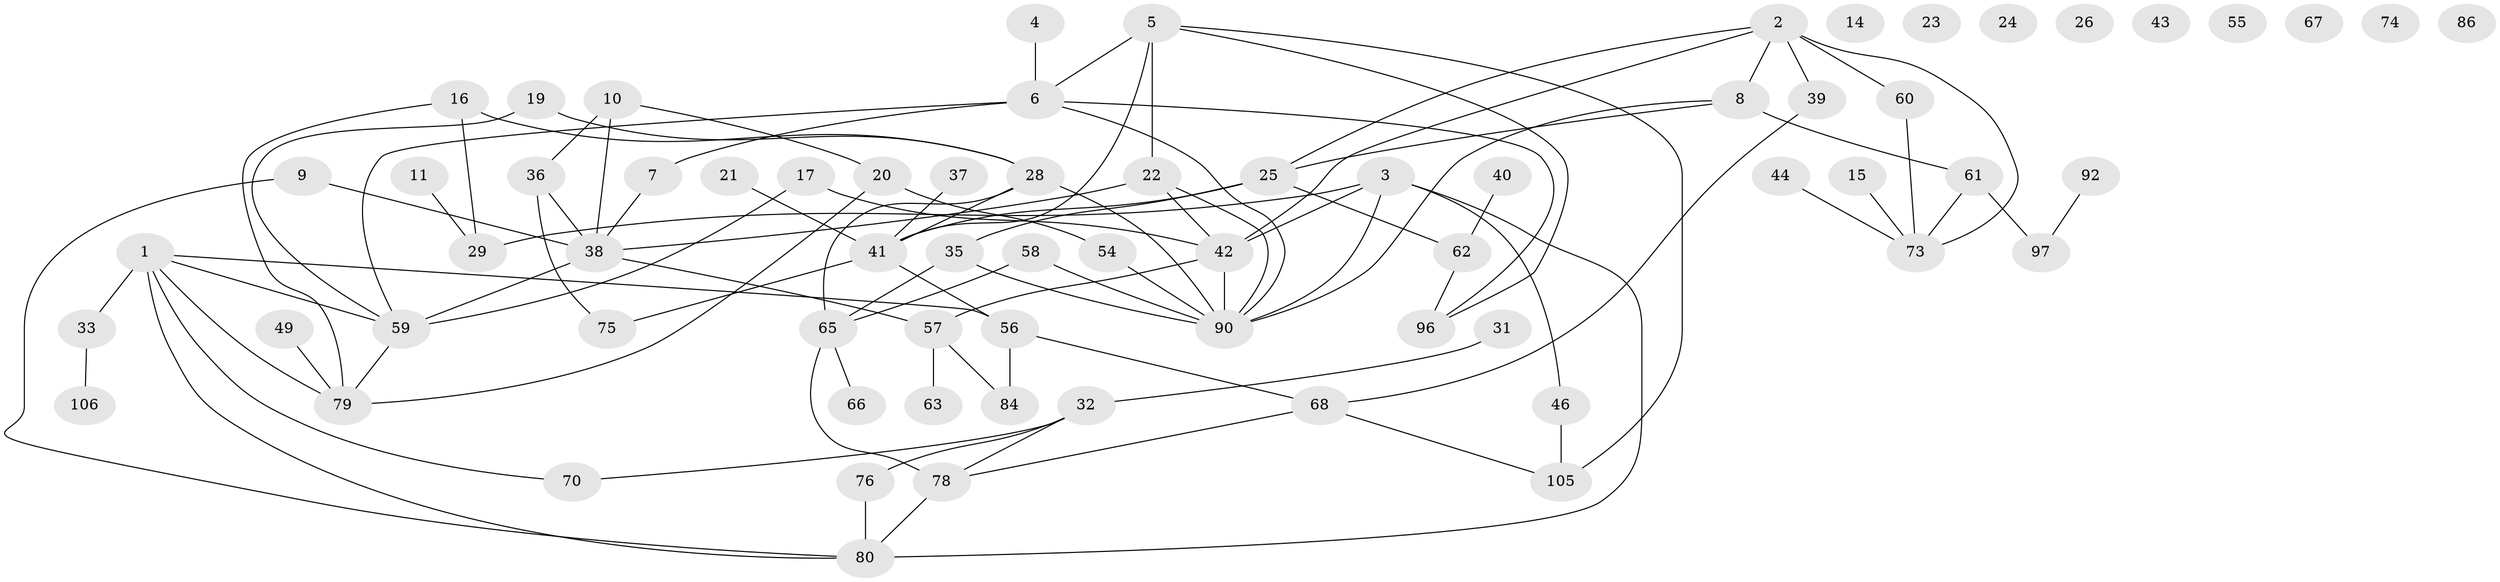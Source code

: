 // original degree distribution, {4: 0.1792452830188679, 7: 0.018867924528301886, 1: 0.18867924528301888, 5: 0.0660377358490566, 2: 0.2169811320754717, 3: 0.2358490566037736, 0: 0.07547169811320754, 6: 0.018867924528301886}
// Generated by graph-tools (version 1.1) at 2025/41/03/06/25 10:41:19]
// undirected, 70 vertices, 97 edges
graph export_dot {
graph [start="1"]
  node [color=gray90,style=filled];
  1 [super="+52"];
  2 [super="+94"];
  3 [super="+27"];
  4;
  5 [super="+13"];
  6 [super="+98"];
  7 [super="+47"];
  8 [super="+12"];
  9;
  10 [super="+18"];
  11;
  14;
  15;
  16 [super="+95"];
  17 [super="+100"];
  19;
  20 [super="+72"];
  21;
  22 [super="+81"];
  23;
  24 [super="+93"];
  25 [super="+34"];
  26;
  28 [super="+30"];
  29 [super="+83"];
  31;
  32 [super="+50"];
  33 [super="+102"];
  35 [super="+48"];
  36;
  37;
  38 [super="+53"];
  39 [super="+51"];
  40;
  41 [super="+64"];
  42 [super="+45"];
  43;
  44;
  46 [super="+69"];
  49;
  54;
  55;
  56;
  57 [super="+103"];
  58;
  59 [super="+91"];
  60;
  61;
  62 [super="+82"];
  63;
  65 [super="+89"];
  66 [super="+87"];
  67;
  68 [super="+88"];
  70 [super="+71"];
  73 [super="+77"];
  74;
  75;
  76;
  78 [super="+85"];
  79 [super="+104"];
  80 [super="+101"];
  84;
  86;
  90 [super="+99"];
  92;
  96;
  97;
  105;
  106;
  1 -- 33 [weight=2];
  1 -- 56;
  1 -- 79;
  1 -- 70;
  1 -- 59;
  1 -- 80;
  2 -- 25;
  2 -- 42;
  2 -- 73;
  2 -- 8;
  2 -- 60;
  2 -- 39;
  3 -- 29 [weight=2];
  3 -- 42 [weight=2];
  3 -- 80;
  3 -- 90;
  3 -- 46;
  4 -- 6;
  5 -- 22;
  5 -- 96;
  5 -- 41;
  5 -- 105;
  5 -- 6;
  6 -- 90;
  6 -- 96;
  6 -- 59;
  6 -- 7;
  7 -- 38;
  8 -- 90;
  8 -- 25;
  8 -- 61;
  9 -- 38;
  9 -- 80;
  10 -- 36;
  10 -- 20;
  10 -- 38;
  11 -- 29;
  15 -- 73;
  16 -- 79;
  16 -- 28;
  16 -- 29;
  17 -- 42;
  17 -- 59;
  19 -- 28;
  19 -- 59;
  20 -- 54;
  20 -- 79;
  21 -- 41;
  22 -- 38;
  22 -- 42;
  22 -- 90;
  25 -- 41;
  25 -- 62;
  25 -- 35;
  28 -- 41 [weight=3];
  28 -- 90;
  28 -- 65;
  31 -- 32;
  32 -- 76;
  32 -- 78;
  32 -- 70;
  33 -- 106;
  35 -- 90;
  35 -- 65;
  36 -- 38;
  36 -- 75;
  37 -- 41;
  38 -- 57;
  38 -- 59;
  39 -- 68;
  40 -- 62;
  41 -- 56;
  41 -- 75;
  42 -- 57;
  42 -- 90;
  44 -- 73;
  46 -- 105;
  49 -- 79;
  54 -- 90;
  56 -- 84;
  56 -- 68;
  57 -- 63;
  57 -- 84;
  58 -- 90;
  58 -- 65;
  59 -- 79;
  60 -- 73;
  61 -- 73;
  61 -- 97;
  62 -- 96;
  65 -- 66;
  65 -- 78 [weight=2];
  68 -- 105;
  68 -- 78;
  76 -- 80;
  78 -- 80;
  92 -- 97;
}

